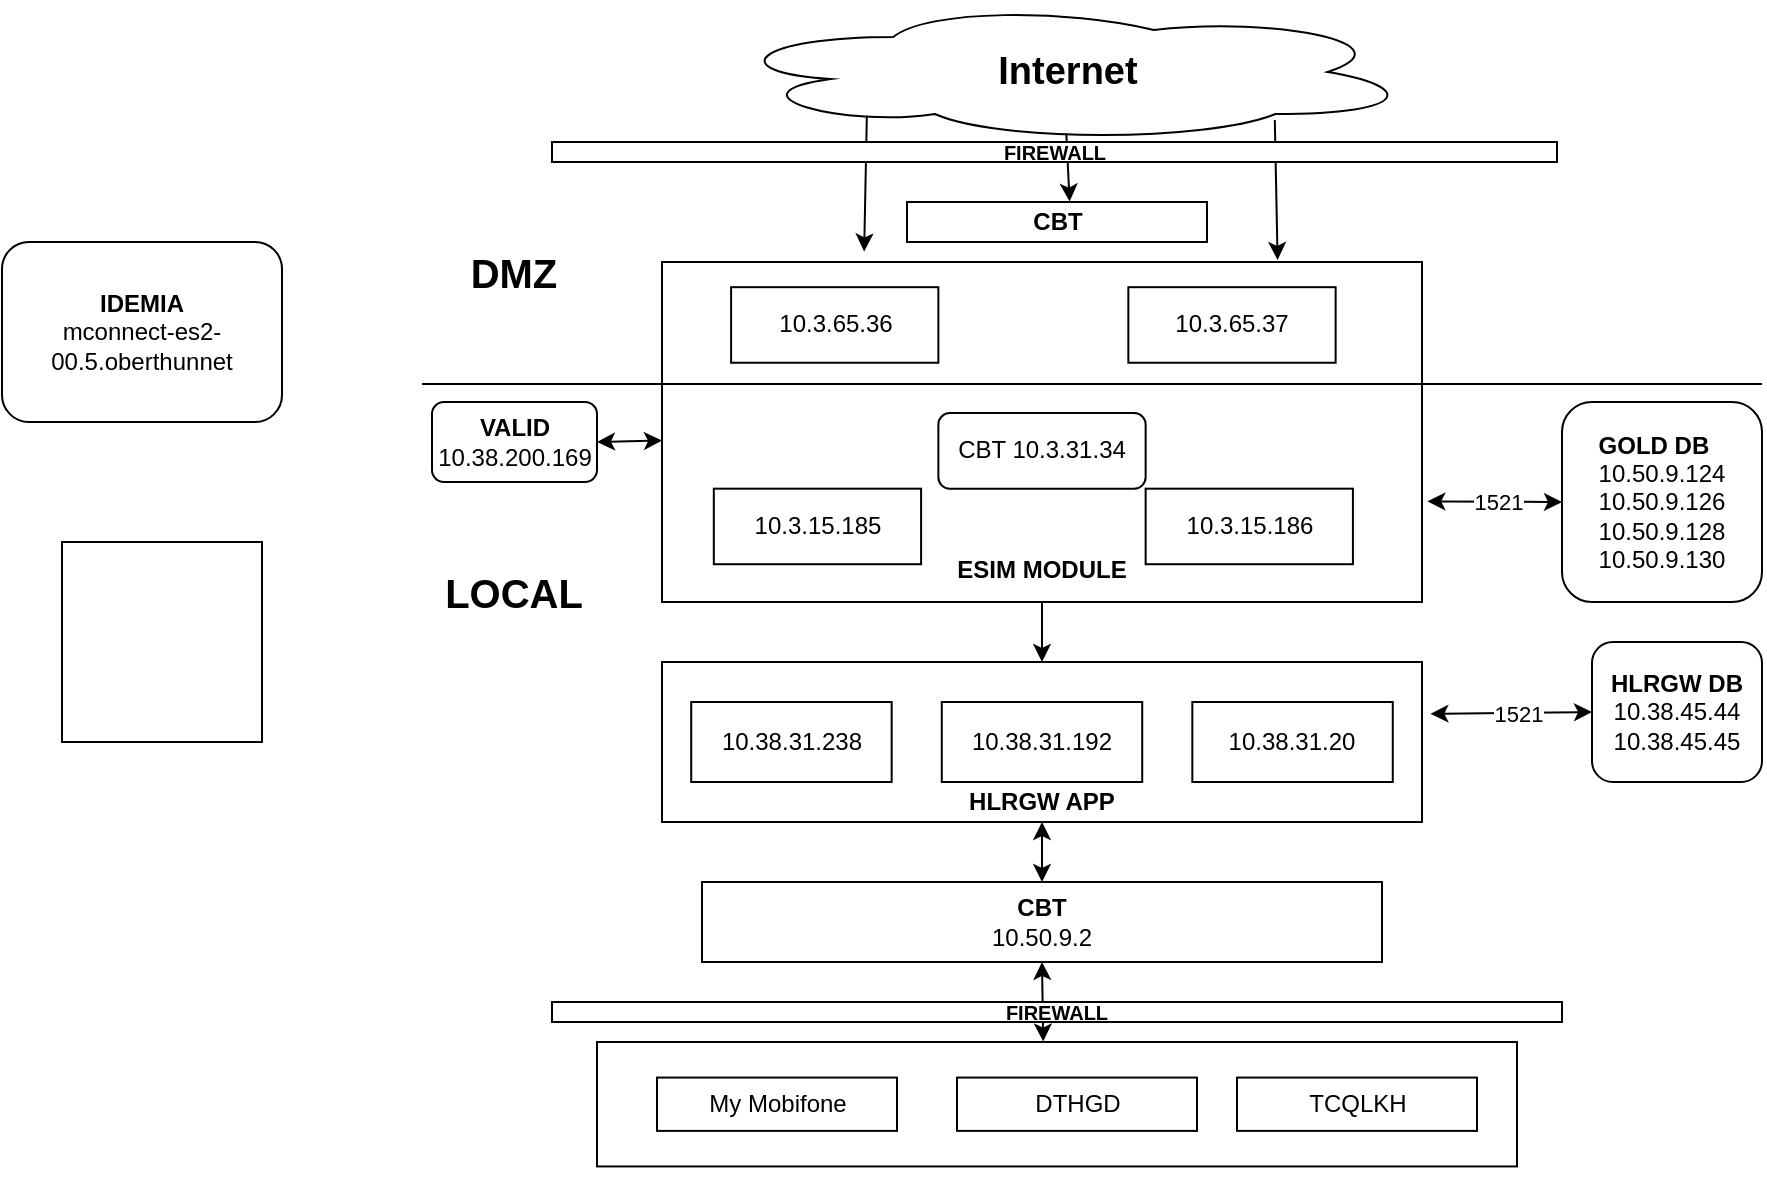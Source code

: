 <mxfile version="21.8.2" type="github">
  <diagram name="Page-1" id="bzogRPKxFsZK3mkTOQ_Y">
    <mxGraphModel dx="3980" dy="788" grid="1" gridSize="10" guides="1" tooltips="1" connect="1" arrows="1" fold="1" page="1" pageScale="1" pageWidth="850" pageHeight="1100" math="0" shadow="0">
      <root>
        <mxCell id="0" />
        <mxCell id="1" parent="0" />
        <mxCell id="yR07YyQ4Q3w7H8bIqNnl-29" value="" style="group" parent="1" vertex="1" connectable="0">
          <mxGeometry x="-1882.5" y="1000" width="460" height="80" as="geometry" />
        </mxCell>
        <mxCell id="yR07YyQ4Q3w7H8bIqNnl-18" value="" style="rounded=0;whiteSpace=wrap;html=1;" parent="yR07YyQ4Q3w7H8bIqNnl-29" vertex="1">
          <mxGeometry width="460" height="62.222" as="geometry" />
        </mxCell>
        <mxCell id="yR07YyQ4Q3w7H8bIqNnl-19" value="My Mobifone" style="rounded=0;whiteSpace=wrap;html=1;" parent="yR07YyQ4Q3w7H8bIqNnl-29" vertex="1">
          <mxGeometry x="30" y="17.778" width="120" height="26.667" as="geometry" />
        </mxCell>
        <mxCell id="yR07YyQ4Q3w7H8bIqNnl-20" value="DTHGD" style="rounded=0;whiteSpace=wrap;html=1;" parent="yR07YyQ4Q3w7H8bIqNnl-29" vertex="1">
          <mxGeometry x="180" y="17.778" width="120" height="26.667" as="geometry" />
        </mxCell>
        <mxCell id="yR07YyQ4Q3w7H8bIqNnl-21" value="TCQLKH" style="rounded=0;whiteSpace=wrap;html=1;" parent="yR07YyQ4Q3w7H8bIqNnl-29" vertex="1">
          <mxGeometry x="320" y="17.778" width="120" height="26.667" as="geometry" />
        </mxCell>
        <mxCell id="yR07YyQ4Q3w7H8bIqNnl-30" value="" style="rounded=0;whiteSpace=wrap;html=1;" parent="1" vertex="1">
          <mxGeometry x="-2150" y="750" width="100" height="100" as="geometry" />
        </mxCell>
        <mxCell id="yR07YyQ4Q3w7H8bIqNnl-2" value="&lt;div style=&quot;text-align: justify;&quot;&gt;&lt;b style=&quot;background-color: initial;&quot;&gt;GOLD DB&lt;/b&gt;&lt;/div&gt;10.50.9.124&lt;br&gt;10.50.9.126&lt;br&gt;10.50.9.128&lt;br&gt;10.50.9.130" style="rounded=1;whiteSpace=wrap;html=1;" parent="1" vertex="1">
          <mxGeometry x="-1400" y="680" width="100" height="100" as="geometry" />
        </mxCell>
        <mxCell id="yR07YyQ4Q3w7H8bIqNnl-15" value="" style="group" parent="1" vertex="1" connectable="0">
          <mxGeometry x="-1850" y="810" width="380" height="80" as="geometry" />
        </mxCell>
        <mxCell id="yR07YyQ4Q3w7H8bIqNnl-11" value="" style="rounded=0;whiteSpace=wrap;html=1;" parent="yR07YyQ4Q3w7H8bIqNnl-15" vertex="1">
          <mxGeometry width="380" height="80" as="geometry" />
        </mxCell>
        <mxCell id="yR07YyQ4Q3w7H8bIqNnl-12" value="10.38.31.238" style="rounded=0;whiteSpace=wrap;html=1;" parent="yR07YyQ4Q3w7H8bIqNnl-15" vertex="1">
          <mxGeometry x="14.615" y="20" width="100.22" height="40" as="geometry" />
        </mxCell>
        <mxCell id="yR07YyQ4Q3w7H8bIqNnl-13" value="10.38.31.192" style="rounded=0;whiteSpace=wrap;html=1;" parent="yR07YyQ4Q3w7H8bIqNnl-15" vertex="1">
          <mxGeometry x="139.89" y="20" width="100.22" height="40" as="geometry" />
        </mxCell>
        <mxCell id="yR07YyQ4Q3w7H8bIqNnl-14" value="10.38.31.20" style="rounded=0;whiteSpace=wrap;html=1;" parent="yR07YyQ4Q3w7H8bIqNnl-15" vertex="1">
          <mxGeometry x="265.165" y="20" width="100.22" height="40" as="geometry" />
        </mxCell>
        <mxCell id="EB7MuM8WLp32s6ghWIR--3" value="&lt;b&gt;HLRGW APP&lt;/b&gt;" style="text;html=1;strokeColor=none;fillColor=none;align=center;verticalAlign=middle;whiteSpace=wrap;rounded=0;" vertex="1" parent="yR07YyQ4Q3w7H8bIqNnl-15">
          <mxGeometry x="139.89" y="60" width="100.22" height="20" as="geometry" />
        </mxCell>
        <mxCell id="yR07YyQ4Q3w7H8bIqNnl-16" value="&lt;b&gt;CBT&lt;/b&gt;&lt;br&gt;10.50.9.2" style="rounded=0;whiteSpace=wrap;html=1;" parent="1" vertex="1">
          <mxGeometry x="-1830" y="920" width="340" height="40" as="geometry" />
        </mxCell>
        <mxCell id="yR07YyQ4Q3w7H8bIqNnl-22" value="&lt;b&gt;HLRGW DB&lt;/b&gt;&lt;br&gt;10.38.45.44&lt;br&gt;10.38.45.45" style="rounded=1;whiteSpace=wrap;html=1;" parent="1" vertex="1">
          <mxGeometry x="-1385" y="800" width="85" height="70" as="geometry" />
        </mxCell>
        <mxCell id="yR07YyQ4Q3w7H8bIqNnl-24" value="&lt;b&gt;CBT&lt;/b&gt;" style="rounded=0;whiteSpace=wrap;html=1;" parent="1" vertex="1">
          <mxGeometry x="-1727.5" y="580" width="150" height="20" as="geometry" />
        </mxCell>
        <mxCell id="yR07YyQ4Q3w7H8bIqNnl-31" value="" style="group" parent="1" vertex="1" connectable="0">
          <mxGeometry x="-1831.25" y="480" width="357.5" height="70" as="geometry" />
        </mxCell>
        <mxCell id="yR07YyQ4Q3w7H8bIqNnl-26" value="&lt;div style=&quot;text-align: justify;&quot;&gt;&lt;b style=&quot;background-color: initial;&quot;&gt;&lt;font style=&quot;font-size: 19px;&quot;&gt;Internet&lt;/font&gt;&lt;/b&gt;&lt;/div&gt;" style="ellipse;shape=cloud;whiteSpace=wrap;html=1;align=center;" parent="yR07YyQ4Q3w7H8bIqNnl-31" vertex="1">
          <mxGeometry x="10" width="347.5" height="70" as="geometry" />
        </mxCell>
        <mxCell id="yR07YyQ4Q3w7H8bIqNnl-32" value="" style="endArrow=classic;html=1;rounded=0;exitX=0.5;exitY=1;exitDx=0;exitDy=0;" parent="1" source="yR07YyQ4Q3w7H8bIqNnl-5" target="yR07YyQ4Q3w7H8bIqNnl-11" edge="1">
          <mxGeometry width="50" height="50" relative="1" as="geometry">
            <mxPoint x="-1540" y="890" as="sourcePoint" />
            <mxPoint x="-1490" y="840" as="targetPoint" />
          </mxGeometry>
        </mxCell>
        <mxCell id="yR07YyQ4Q3w7H8bIqNnl-34" value="" style="endArrow=classic;startArrow=classic;html=1;rounded=0;entryX=0;entryY=0.5;entryDx=0;entryDy=0;exitX=1.007;exitY=0.704;exitDx=0;exitDy=0;exitPerimeter=0;" parent="1" source="yR07YyQ4Q3w7H8bIqNnl-5" target="yR07YyQ4Q3w7H8bIqNnl-2" edge="1">
          <mxGeometry width="50" height="50" relative="1" as="geometry">
            <mxPoint x="-1400" y="630" as="sourcePoint" />
            <mxPoint x="-1350" y="580" as="targetPoint" />
          </mxGeometry>
        </mxCell>
        <mxCell id="yR07YyQ4Q3w7H8bIqNnl-35" value="1521" style="edgeLabel;html=1;align=center;verticalAlign=middle;resizable=0;points=[];" parent="yR07YyQ4Q3w7H8bIqNnl-34" vertex="1" connectable="0">
          <mxGeometry x="0.053" y="-3" relative="1" as="geometry">
            <mxPoint y="-3" as="offset" />
          </mxGeometry>
        </mxCell>
        <mxCell id="yR07YyQ4Q3w7H8bIqNnl-36" value="" style="endArrow=classic;startArrow=classic;html=1;rounded=0;entryX=0;entryY=0.5;entryDx=0;entryDy=0;exitX=1.011;exitY=0.324;exitDx=0;exitDy=0;exitPerimeter=0;" parent="1" source="yR07YyQ4Q3w7H8bIqNnl-11" target="yR07YyQ4Q3w7H8bIqNnl-22" edge="1">
          <mxGeometry width="50" height="50" relative="1" as="geometry">
            <mxPoint x="-1430" y="835" as="sourcePoint" />
            <mxPoint x="-1220" y="580" as="targetPoint" />
          </mxGeometry>
        </mxCell>
        <mxCell id="yR07YyQ4Q3w7H8bIqNnl-37" value="1521" style="edgeLabel;html=1;align=center;verticalAlign=middle;resizable=0;points=[];" parent="yR07YyQ4Q3w7H8bIqNnl-36" vertex="1" connectable="0">
          <mxGeometry x="0.072" relative="1" as="geometry">
            <mxPoint as="offset" />
          </mxGeometry>
        </mxCell>
        <mxCell id="yR07YyQ4Q3w7H8bIqNnl-39" value="" style="endArrow=classic;html=1;rounded=0;entryX=0.266;entryY=-0.031;entryDx=0;entryDy=0;entryPerimeter=0;exitX=0.212;exitY=0.813;exitDx=0;exitDy=0;exitPerimeter=0;" parent="1" edge="1" target="yR07YyQ4Q3w7H8bIqNnl-5" source="yR07YyQ4Q3w7H8bIqNnl-26">
          <mxGeometry width="50" height="50" relative="1" as="geometry">
            <mxPoint x="-1750" y="540" as="sourcePoint" />
            <mxPoint x="-1850" y="330" as="targetPoint" />
          </mxGeometry>
        </mxCell>
        <mxCell id="yR07YyQ4Q3w7H8bIqNnl-42" value="" style="endArrow=classic;html=1;rounded=0;entryX=0.81;entryY=-0.006;entryDx=0;entryDy=0;entryPerimeter=0;exitX=0.799;exitY=0.843;exitDx=0;exitDy=0;exitPerimeter=0;" parent="1" edge="1" target="yR07YyQ4Q3w7H8bIqNnl-5" source="yR07YyQ4Q3w7H8bIqNnl-26">
          <mxGeometry width="50" height="50" relative="1" as="geometry">
            <mxPoint x="-1480" y="520" as="sourcePoint" />
            <mxPoint x="-1480" y="340" as="targetPoint" />
          </mxGeometry>
        </mxCell>
        <mxCell id="yR07YyQ4Q3w7H8bIqNnl-43" value="" style="endArrow=classic;html=1;rounded=0;entryX=0.542;entryY=-0.01;entryDx=0;entryDy=0;entryPerimeter=0;exitX=0.499;exitY=0.938;exitDx=0;exitDy=0;exitPerimeter=0;" parent="1" source="yR07YyQ4Q3w7H8bIqNnl-26" edge="1" target="yR07YyQ4Q3w7H8bIqNnl-24">
          <mxGeometry width="50" height="50" relative="1" as="geometry">
            <mxPoint x="-1647.25" y="523.18" as="sourcePoint" />
            <mxPoint x="-1647.75" y="560.0" as="targetPoint" />
          </mxGeometry>
        </mxCell>
        <mxCell id="yR07YyQ4Q3w7H8bIqNnl-44" value="" style="endArrow=classic;startArrow=classic;html=1;rounded=0;exitX=1;exitY=0.5;exitDx=0;exitDy=0;" parent="1" source="EB7MuM8WLp32s6ghWIR--14" target="yR07YyQ4Q3w7H8bIqNnl-5" edge="1">
          <mxGeometry width="50" height="50" relative="1" as="geometry">
            <mxPoint x="-1870.168" y="716.337" as="sourcePoint" />
            <mxPoint x="-1870" y="580" as="targetPoint" />
          </mxGeometry>
        </mxCell>
        <mxCell id="EB7MuM8WLp32s6ghWIR--6" value="" style="endArrow=classic;startArrow=classic;html=1;rounded=0;exitX=0.5;exitY=1;exitDx=0;exitDy=0;entryX=0.485;entryY=-0.004;entryDx=0;entryDy=0;entryPerimeter=0;" edge="1" parent="1" source="yR07YyQ4Q3w7H8bIqNnl-16" target="yR07YyQ4Q3w7H8bIqNnl-18">
          <mxGeometry width="50" height="50" relative="1" as="geometry">
            <mxPoint x="-1590" y="800" as="sourcePoint" />
            <mxPoint x="-1655.8" y="1052.44" as="targetPoint" />
          </mxGeometry>
        </mxCell>
        <mxCell id="EB7MuM8WLp32s6ghWIR--7" value="" style="endArrow=classic;startArrow=classic;html=1;rounded=0;exitX=0.5;exitY=1;exitDx=0;exitDy=0;entryX=0.5;entryY=0;entryDx=0;entryDy=0;" edge="1" parent="1" source="EB7MuM8WLp32s6ghWIR--3" target="yR07YyQ4Q3w7H8bIqNnl-16">
          <mxGeometry width="50" height="50" relative="1" as="geometry">
            <mxPoint x="-1590" y="800" as="sourcePoint" />
            <mxPoint x="-1540" y="750" as="targetPoint" />
          </mxGeometry>
        </mxCell>
        <mxCell id="EB7MuM8WLp32s6ghWIR--10" value="" style="group" vertex="1" connectable="0" parent="1">
          <mxGeometry x="-1850" y="610" width="380" height="170" as="geometry" />
        </mxCell>
        <mxCell id="yR07YyQ4Q3w7H8bIqNnl-5" value="" style="rounded=0;whiteSpace=wrap;html=1;" parent="EB7MuM8WLp32s6ghWIR--10" vertex="1">
          <mxGeometry width="380" height="170" as="geometry" />
        </mxCell>
        <mxCell id="yR07YyQ4Q3w7H8bIqNnl-6" value="10.3.65.36" style="rounded=0;whiteSpace=wrap;html=1;" parent="EB7MuM8WLp32s6ghWIR--10" vertex="1">
          <mxGeometry x="34.545" y="12.593" width="103.636" height="37.778" as="geometry" />
        </mxCell>
        <mxCell id="yR07YyQ4Q3w7H8bIqNnl-7" value="10.3.65.37" style="rounded=0;whiteSpace=wrap;html=1;" parent="EB7MuM8WLp32s6ghWIR--10" vertex="1">
          <mxGeometry x="233.182" y="12.593" width="103.636" height="37.778" as="geometry" />
        </mxCell>
        <mxCell id="yR07YyQ4Q3w7H8bIqNnl-8" value="CBT 10.3.31.34" style="rounded=1;whiteSpace=wrap;html=1;" parent="EB7MuM8WLp32s6ghWIR--10" vertex="1">
          <mxGeometry x="138.182" y="75.559" width="103.636" height="37.778" as="geometry" />
        </mxCell>
        <mxCell id="yR07YyQ4Q3w7H8bIqNnl-9" value="10.3.15.185" style="rounded=0;whiteSpace=wrap;html=1;" parent="EB7MuM8WLp32s6ghWIR--10" vertex="1">
          <mxGeometry x="25.909" y="113.333" width="103.636" height="37.778" as="geometry" />
        </mxCell>
        <mxCell id="yR07YyQ4Q3w7H8bIqNnl-10" value="10.3.15.186" style="rounded=0;whiteSpace=wrap;html=1;" parent="EB7MuM8WLp32s6ghWIR--10" vertex="1">
          <mxGeometry x="241.818" y="113.333" width="103.636" height="37.778" as="geometry" />
        </mxCell>
        <mxCell id="EB7MuM8WLp32s6ghWIR--1" value="&lt;b&gt;ESIM MODULE&lt;/b&gt;" style="text;html=1;strokeColor=none;fillColor=none;align=center;verticalAlign=middle;whiteSpace=wrap;rounded=0;" vertex="1" parent="EB7MuM8WLp32s6ghWIR--10">
          <mxGeometry x="120.909" y="144.815" width="138.182" height="18.889" as="geometry" />
        </mxCell>
        <mxCell id="yR07YyQ4Q3w7H8bIqNnl-28" value="&lt;b&gt;IDEMIA&lt;/b&gt;&lt;br&gt;mconnect-es2-00.5.oberthunnet" style="rounded=1;whiteSpace=wrap;html=1;" parent="1" vertex="1">
          <mxGeometry x="-2180" y="600" width="140" height="90" as="geometry" />
        </mxCell>
        <mxCell id="EB7MuM8WLp32s6ghWIR--12" value="&lt;b&gt;&lt;font style=&quot;font-size: 10px;&quot;&gt;FIREWALL&lt;/font&gt;&lt;/b&gt;" style="rounded=0;whiteSpace=wrap;html=1;" vertex="1" parent="1">
          <mxGeometry x="-1905" y="550" width="502.5" height="10" as="geometry" />
        </mxCell>
        <mxCell id="EB7MuM8WLp32s6ghWIR--13" value="&lt;b&gt;&lt;font style=&quot;font-size: 10px;&quot;&gt;FIREWALL&lt;/font&gt;&lt;/b&gt;" style="rounded=0;whiteSpace=wrap;html=1;" vertex="1" parent="1">
          <mxGeometry x="-1905" y="980" width="505" height="10" as="geometry" />
        </mxCell>
        <mxCell id="EB7MuM8WLp32s6ghWIR--11" value="" style="endArrow=none;html=1;rounded=0;" edge="1" parent="1">
          <mxGeometry width="50" height="50" relative="1" as="geometry">
            <mxPoint x="-1970" y="671" as="sourcePoint" />
            <mxPoint x="-1300" y="671" as="targetPoint" />
          </mxGeometry>
        </mxCell>
        <mxCell id="EB7MuM8WLp32s6ghWIR--14" value="&lt;b&gt;VALID&lt;/b&gt;&lt;br style=&quot;border-color: var(--border-color);&quot;&gt;10.38.200.169" style="rounded=1;whiteSpace=wrap;html=1;" vertex="1" parent="1">
          <mxGeometry x="-1965" y="680" width="82.5" height="40" as="geometry" />
        </mxCell>
        <mxCell id="EB7MuM8WLp32s6ghWIR--15" value="&lt;b&gt;&lt;font style=&quot;font-size: 20px;&quot;&gt;DMZ&lt;/font&gt;&lt;/b&gt;" style="text;html=1;strokeColor=none;fillColor=none;align=center;verticalAlign=middle;whiteSpace=wrap;rounded=0;" vertex="1" parent="1">
          <mxGeometry x="-1953.75" y="600" width="60" height="30" as="geometry" />
        </mxCell>
        <mxCell id="EB7MuM8WLp32s6ghWIR--16" value="&lt;b style=&quot;&quot;&gt;&lt;font style=&quot;font-size: 20px;&quot;&gt;LOCAL&lt;/font&gt;&lt;/b&gt;" style="text;html=1;strokeColor=none;fillColor=none;align=center;verticalAlign=middle;whiteSpace=wrap;rounded=0;" vertex="1" parent="1">
          <mxGeometry x="-1953.75" y="760" width="60" height="30" as="geometry" />
        </mxCell>
      </root>
    </mxGraphModel>
  </diagram>
</mxfile>
